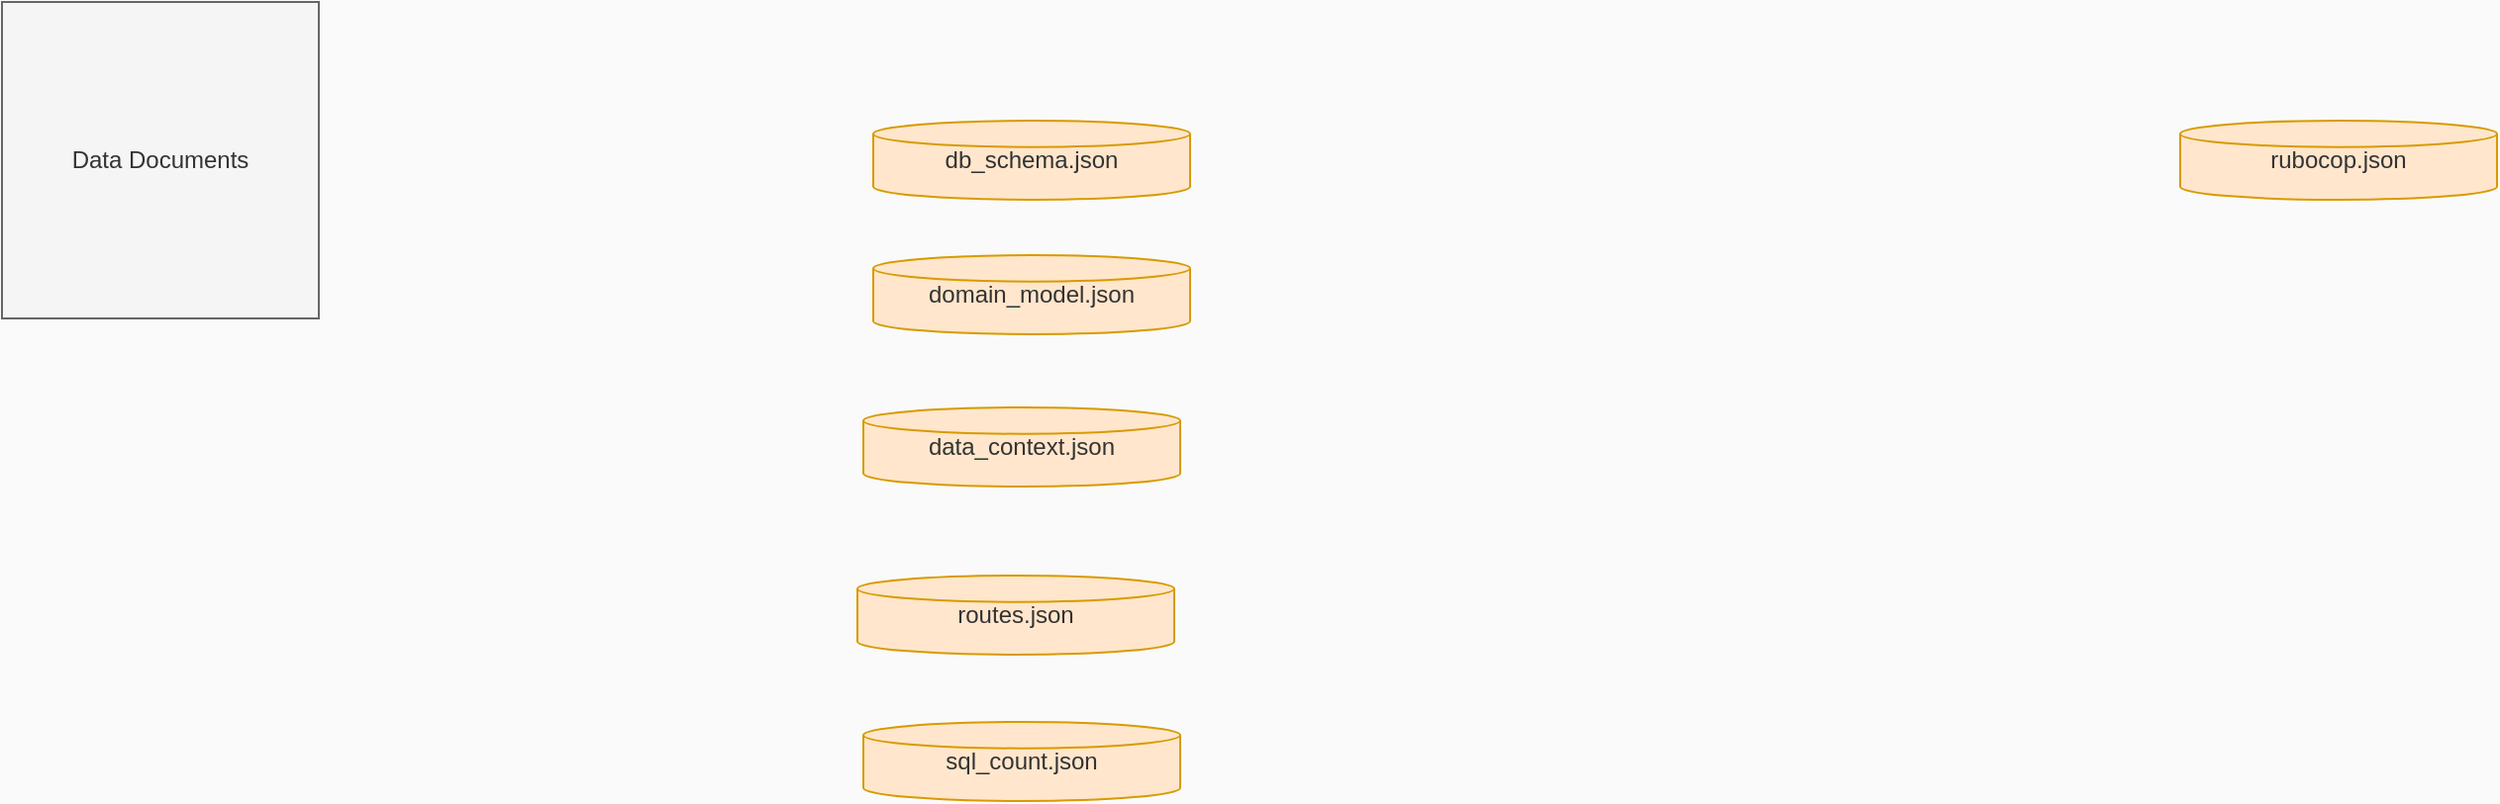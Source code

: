 <mxfile>
    <diagram id="T0o" name="Style-Plain">
        <mxGraphModel dx="1537" dy="583" grid="0" gridSize="10" guides="1" tooltips="1" connect="1" arrows="1" fold="1" page="1" pageScale="1" pageWidth="1169" pageHeight="827" background="#fafafa" math="0" shadow="0">
            <root>
                <mxCell id="page_root_T0o"/>
                <mxCell id="node_root_T0o" parent="page_root_T0o"/>
                <mxCell id="T0o-2" value="Data Documents" style="whiteSpace=wrap;html=1;rounded=0;fillColor=#f5f5f5;strokeColor=#666666;fontColor=#333333" parent="node_root_T0o" vertex="1">
                    <mxGeometry x="30" y="30" width="160" height="160" as="geometry"/>
                </mxCell>
                <mxCell id="T0o-4" value="db_schema.json" style="whiteSpace=wrap;html=1;rounded=0;fillColor=#ffe6cc;strokeColor=#d79b00;fontColor=#333333;shape=mxgraph.flowchart.database;strokeWidth=1" parent="node_root_T0o" vertex="1">
                    <mxGeometry x="470" y="90" width="160" height="40" as="geometry"/>
                </mxCell>
                <mxCell id="T0o-5" value="domain_model.json" style="whiteSpace=wrap;html=1;rounded=0;fillColor=#ffe6cc;strokeColor=#d79b00;fontColor=#333333;shape=mxgraph.flowchart.database;strokeWidth=1" parent="node_root_T0o" vertex="1">
                    <mxGeometry x="470" y="158" width="160" height="40" as="geometry"/>
                </mxCell>
                <mxCell id="T0o-6" value="sql_count.json" style="whiteSpace=wrap;html=1;rounded=0;fillColor=#ffe6cc;strokeColor=#d79b00;fontColor=#333333;shape=mxgraph.flowchart.database;strokeWidth=1" parent="node_root_T0o" vertex="1">
                    <mxGeometry x="465" y="394" width="160" height="40" as="geometry"/>
                </mxCell>
                <mxCell id="T0o-7" value="rubocop.json" style="whiteSpace=wrap;html=1;rounded=0;fillColor=#ffe6cc;strokeColor=#d79b00;fontColor=#333333;shape=mxgraph.flowchart.database;strokeWidth=1" parent="node_root_T0o" vertex="1">
                    <mxGeometry x="1130" y="90" width="160" height="40" as="geometry"/>
                </mxCell>
                <mxCell id="T0o-8" value="data_context.json" style="whiteSpace=wrap;html=1;rounded=0;fillColor=#ffe6cc;strokeColor=#d79b00;fontColor=#333333;shape=mxgraph.flowchart.database;strokeWidth=1" parent="node_root_T0o" vertex="1">
                    <mxGeometry x="465" y="235" width="160" height="40" as="geometry"/>
                </mxCell>
                <mxCell id="T0o-9" value="routes.json" style="whiteSpace=wrap;html=1;rounded=0;fillColor=#ffe6cc;strokeColor=#d79b00;fontColor=#333333;shape=mxgraph.flowchart.database;strokeWidth=1" parent="node_root_T0o" vertex="1">
                    <mxGeometry x="462" y="320" width="160" height="40" as="geometry"/>
                </mxCell>
            </root>
        </mxGraphModel>
    </diagram>
</mxfile>